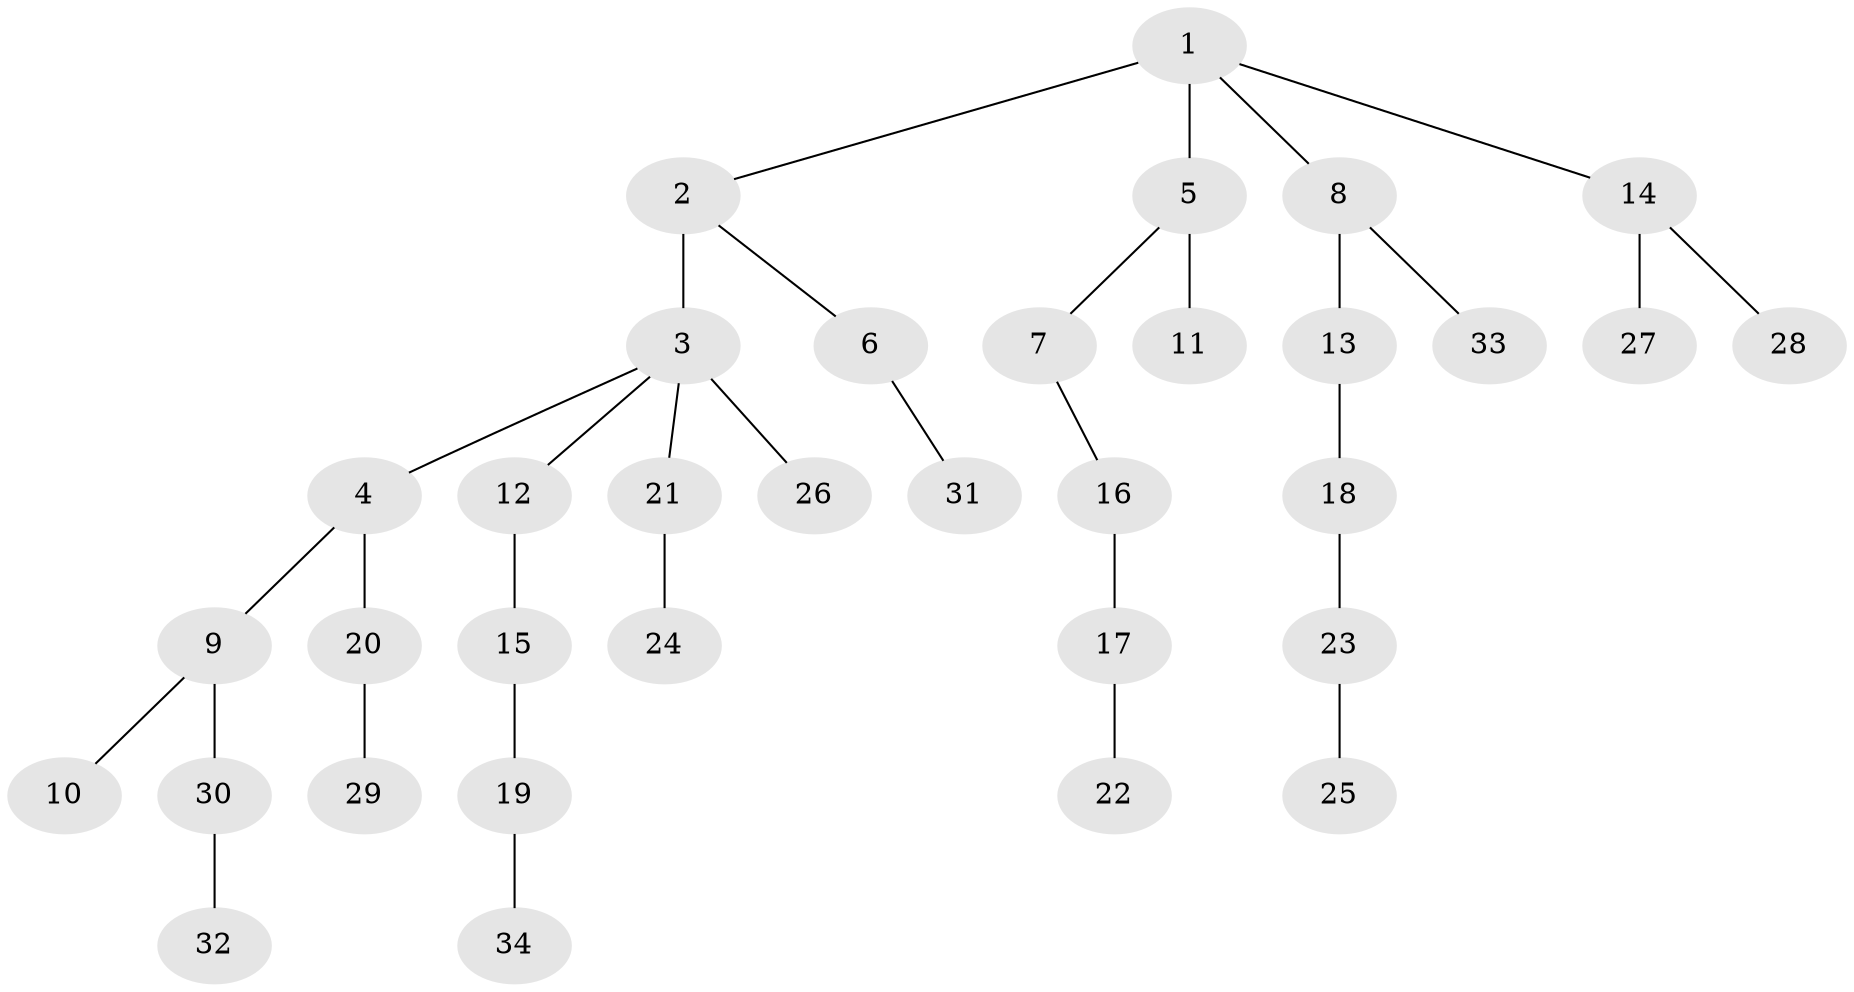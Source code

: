// original degree distribution, {6: 0.03125, 3: 0.1875, 4: 0.0625, 2: 0.25, 1: 0.46875}
// Generated by graph-tools (version 1.1) at 2025/36/03/09/25 02:36:44]
// undirected, 34 vertices, 33 edges
graph export_dot {
graph [start="1"]
  node [color=gray90,style=filled];
  1;
  2;
  3;
  4;
  5;
  6;
  7;
  8;
  9;
  10;
  11;
  12;
  13;
  14;
  15;
  16;
  17;
  18;
  19;
  20;
  21;
  22;
  23;
  24;
  25;
  26;
  27;
  28;
  29;
  30;
  31;
  32;
  33;
  34;
  1 -- 2 [weight=1.0];
  1 -- 5 [weight=2.0];
  1 -- 8 [weight=1.0];
  1 -- 14 [weight=1.0];
  2 -- 3 [weight=3.0];
  2 -- 6 [weight=1.0];
  3 -- 4 [weight=1.0];
  3 -- 12 [weight=1.0];
  3 -- 21 [weight=1.0];
  3 -- 26 [weight=1.0];
  4 -- 9 [weight=1.0];
  4 -- 20 [weight=1.0];
  5 -- 7 [weight=1.0];
  5 -- 11 [weight=1.0];
  6 -- 31 [weight=1.0];
  7 -- 16 [weight=1.0];
  8 -- 13 [weight=1.0];
  8 -- 33 [weight=1.0];
  9 -- 10 [weight=1.0];
  9 -- 30 [weight=1.0];
  12 -- 15 [weight=2.0];
  13 -- 18 [weight=1.0];
  14 -- 27 [weight=1.0];
  14 -- 28 [weight=1.0];
  15 -- 19 [weight=1.0];
  16 -- 17 [weight=2.0];
  17 -- 22 [weight=1.0];
  18 -- 23 [weight=1.0];
  19 -- 34 [weight=1.0];
  20 -- 29 [weight=1.0];
  21 -- 24 [weight=2.0];
  23 -- 25 [weight=1.0];
  30 -- 32 [weight=1.0];
}
